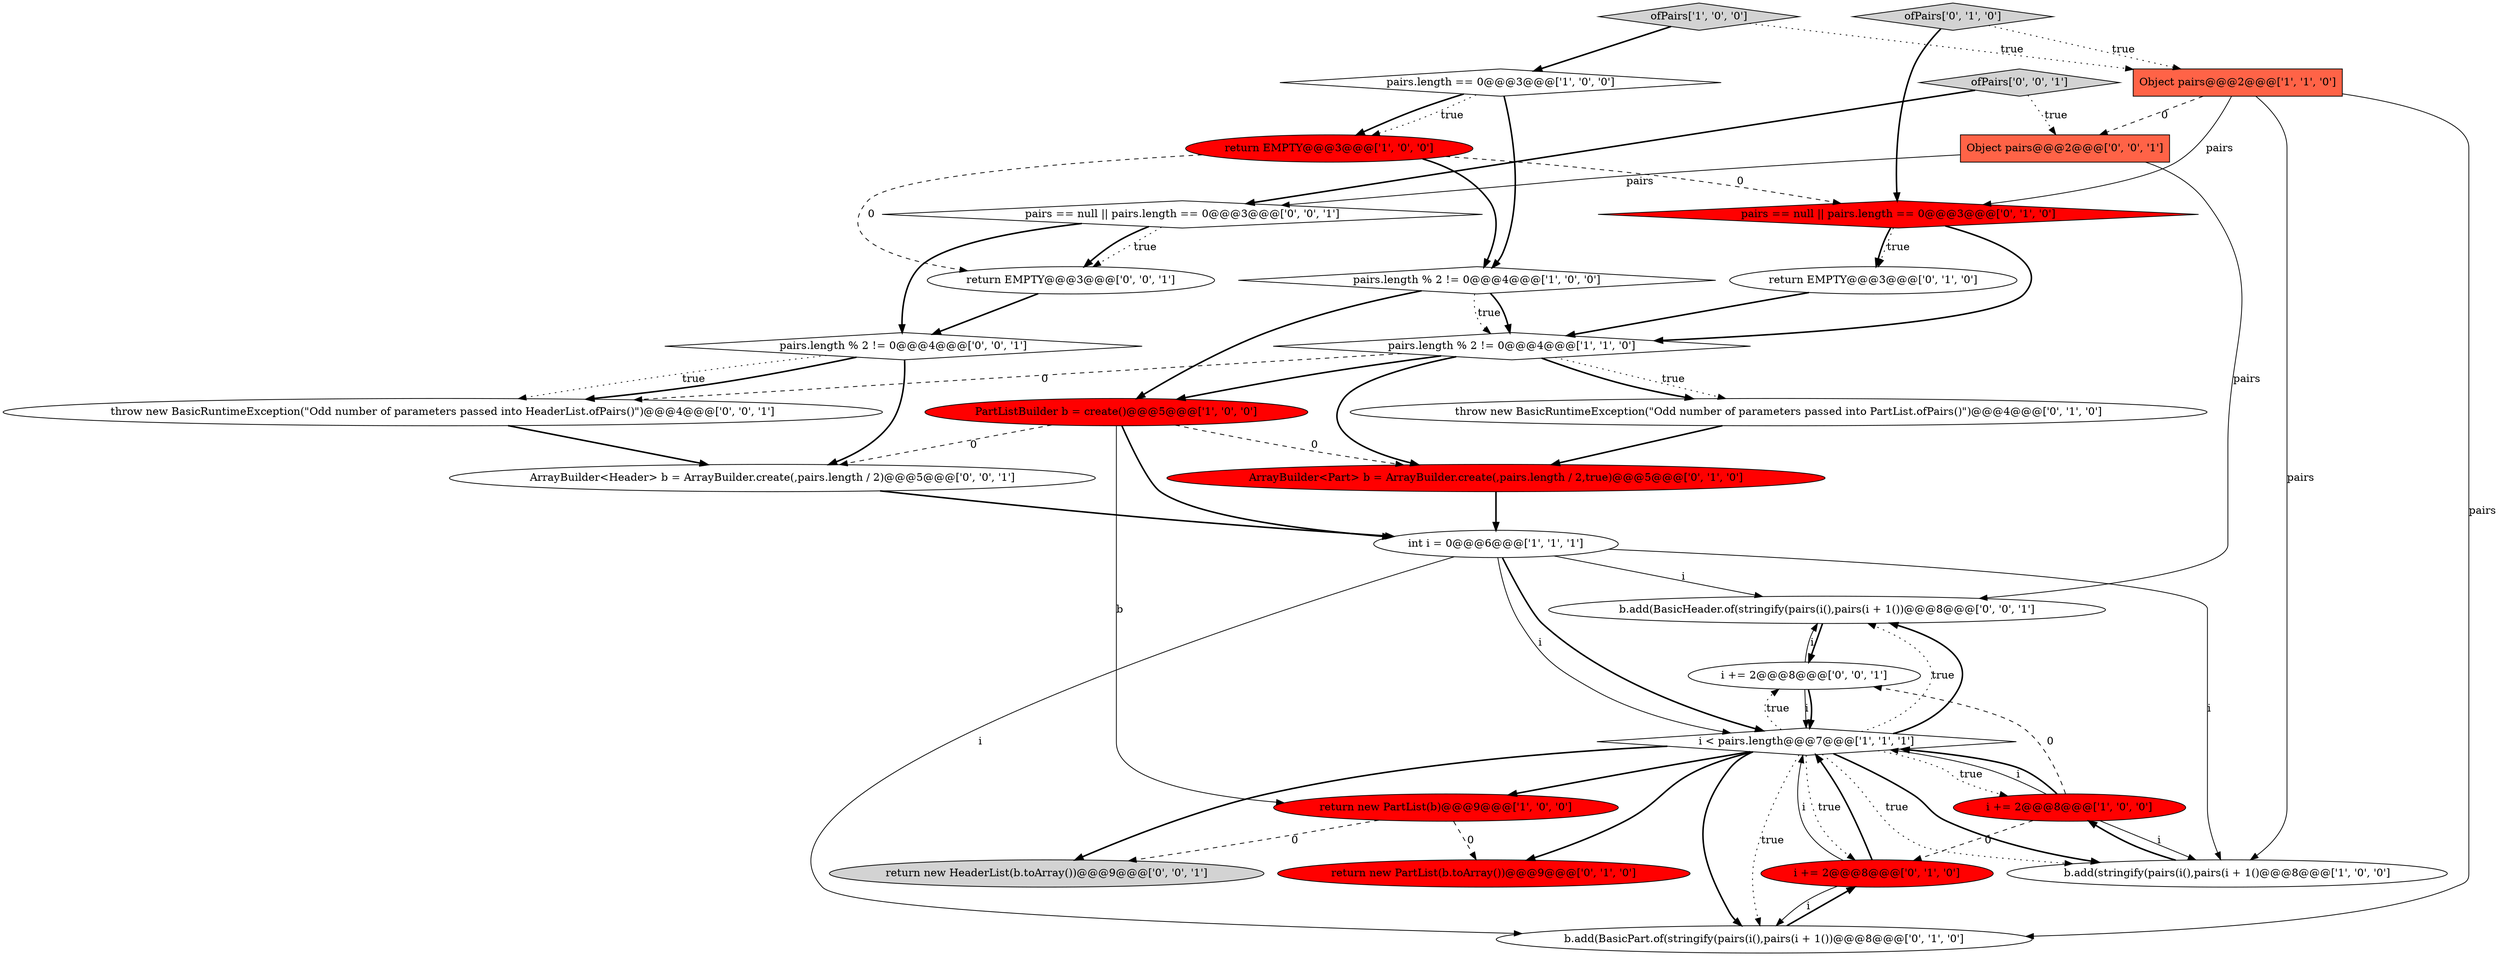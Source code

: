 digraph {
29 [style = filled, label = "return EMPTY@@@3@@@['0', '0', '1']", fillcolor = white, shape = ellipse image = "AAA0AAABBB3BBB"];
9 [style = filled, label = "return new PartList(b)@@@9@@@['1', '0', '0']", fillcolor = red, shape = ellipse image = "AAA1AAABBB1BBB"];
12 [style = filled, label = "throw new BasicRuntimeException(\"Odd number of parameters passed into PartList.ofPairs()\")@@@4@@@['0', '1', '0']", fillcolor = white, shape = ellipse image = "AAA0AAABBB2BBB"];
17 [style = filled, label = "i += 2@@@8@@@['0', '1', '0']", fillcolor = red, shape = ellipse image = "AAA1AAABBB2BBB"];
4 [style = filled, label = "pairs.length % 2 != 0@@@4@@@['1', '0', '0']", fillcolor = white, shape = diamond image = "AAA0AAABBB1BBB"];
21 [style = filled, label = "b.add(BasicHeader.of(stringify(pairs(i(),pairs(i + 1())@@@8@@@['0', '0', '1']", fillcolor = white, shape = ellipse image = "AAA0AAABBB3BBB"];
16 [style = filled, label = "ArrayBuilder<Part> b = ArrayBuilder.create(,pairs.length / 2,true)@@@5@@@['0', '1', '0']", fillcolor = red, shape = ellipse image = "AAA1AAABBB2BBB"];
22 [style = filled, label = "pairs.length % 2 != 0@@@4@@@['0', '0', '1']", fillcolor = white, shape = diamond image = "AAA0AAABBB3BBB"];
28 [style = filled, label = "ArrayBuilder<Header> b = ArrayBuilder.create(,pairs.length / 2)@@@5@@@['0', '0', '1']", fillcolor = white, shape = ellipse image = "AAA0AAABBB3BBB"];
24 [style = filled, label = "pairs == null || pairs.length == 0@@@3@@@['0', '0', '1']", fillcolor = white, shape = diamond image = "AAA0AAABBB3BBB"];
5 [style = filled, label = "i += 2@@@8@@@['1', '0', '0']", fillcolor = red, shape = ellipse image = "AAA1AAABBB1BBB"];
15 [style = filled, label = "return EMPTY@@@3@@@['0', '1', '0']", fillcolor = white, shape = ellipse image = "AAA0AAABBB2BBB"];
3 [style = filled, label = "b.add(stringify(pairs(i(),pairs(i + 1()@@@8@@@['1', '0', '0']", fillcolor = white, shape = ellipse image = "AAA0AAABBB1BBB"];
26 [style = filled, label = "return new HeaderList(b.toArray())@@@9@@@['0', '0', '1']", fillcolor = lightgray, shape = ellipse image = "AAA0AAABBB3BBB"];
0 [style = filled, label = "pairs.length == 0@@@3@@@['1', '0', '0']", fillcolor = white, shape = diamond image = "AAA0AAABBB1BBB"];
25 [style = filled, label = "ofPairs['0', '0', '1']", fillcolor = lightgray, shape = diamond image = "AAA0AAABBB3BBB"];
23 [style = filled, label = "throw new BasicRuntimeException(\"Odd number of parameters passed into HeaderList.ofPairs()\")@@@4@@@['0', '0', '1']", fillcolor = white, shape = ellipse image = "AAA0AAABBB3BBB"];
8 [style = filled, label = "int i = 0@@@6@@@['1', '1', '1']", fillcolor = white, shape = ellipse image = "AAA0AAABBB1BBB"];
7 [style = filled, label = "PartListBuilder b = create()@@@5@@@['1', '0', '0']", fillcolor = red, shape = ellipse image = "AAA1AAABBB1BBB"];
27 [style = filled, label = "i += 2@@@8@@@['0', '0', '1']", fillcolor = white, shape = ellipse image = "AAA0AAABBB3BBB"];
20 [style = filled, label = "Object pairs@@@2@@@['0', '0', '1']", fillcolor = tomato, shape = box image = "AAA0AAABBB3BBB"];
2 [style = filled, label = "i < pairs.length@@@7@@@['1', '1', '1']", fillcolor = white, shape = diamond image = "AAA0AAABBB1BBB"];
19 [style = filled, label = "ofPairs['0', '1', '0']", fillcolor = lightgray, shape = diamond image = "AAA0AAABBB2BBB"];
10 [style = filled, label = "ofPairs['1', '0', '0']", fillcolor = lightgray, shape = diamond image = "AAA0AAABBB1BBB"];
13 [style = filled, label = "return new PartList(b.toArray())@@@9@@@['0', '1', '0']", fillcolor = red, shape = ellipse image = "AAA1AAABBB2BBB"];
14 [style = filled, label = "b.add(BasicPart.of(stringify(pairs(i(),pairs(i + 1())@@@8@@@['0', '1', '0']", fillcolor = white, shape = ellipse image = "AAA0AAABBB2BBB"];
6 [style = filled, label = "return EMPTY@@@3@@@['1', '0', '0']", fillcolor = red, shape = ellipse image = "AAA1AAABBB1BBB"];
1 [style = filled, label = "Object pairs@@@2@@@['1', '1', '0']", fillcolor = tomato, shape = box image = "AAA0AAABBB1BBB"];
18 [style = filled, label = "pairs == null || pairs.length == 0@@@3@@@['0', '1', '0']", fillcolor = red, shape = diamond image = "AAA1AAABBB2BBB"];
11 [style = filled, label = "pairs.length % 2 != 0@@@4@@@['1', '1', '0']", fillcolor = white, shape = diamond image = "AAA0AAABBB1BBB"];
2->3 [style = dotted, label="true"];
11->16 [style = bold, label=""];
19->1 [style = dotted, label="true"];
20->24 [style = solid, label="pairs"];
8->21 [style = solid, label="i"];
19->18 [style = bold, label=""];
2->26 [style = bold, label=""];
8->3 [style = solid, label="i"];
22->23 [style = dotted, label="true"];
16->8 [style = bold, label=""];
5->3 [style = solid, label="i"];
21->27 [style = bold, label=""];
0->6 [style = bold, label=""];
7->16 [style = dashed, label="0"];
20->21 [style = solid, label="pairs"];
5->2 [style = solid, label="i"];
2->17 [style = dotted, label="true"];
11->12 [style = dotted, label="true"];
24->29 [style = dotted, label="true"];
2->3 [style = bold, label=""];
18->15 [style = dotted, label="true"];
18->15 [style = bold, label=""];
18->11 [style = bold, label=""];
4->11 [style = dotted, label="true"];
1->18 [style = solid, label="pairs"];
14->17 [style = bold, label=""];
11->12 [style = bold, label=""];
22->28 [style = bold, label=""];
2->21 [style = dotted, label="true"];
17->14 [style = solid, label="i"];
7->9 [style = solid, label="b"];
2->9 [style = bold, label=""];
12->16 [style = bold, label=""];
24->29 [style = bold, label=""];
0->6 [style = dotted, label="true"];
7->8 [style = bold, label=""];
24->22 [style = bold, label=""];
22->23 [style = bold, label=""];
4->7 [style = bold, label=""];
2->13 [style = bold, label=""];
6->18 [style = dashed, label="0"];
1->20 [style = dashed, label="0"];
23->28 [style = bold, label=""];
6->4 [style = bold, label=""];
25->24 [style = bold, label=""];
5->2 [style = bold, label=""];
3->5 [style = bold, label=""];
5->27 [style = dashed, label="0"];
6->29 [style = dashed, label="0"];
5->17 [style = dashed, label="0"];
15->11 [style = bold, label=""];
17->2 [style = bold, label=""];
8->2 [style = bold, label=""];
8->14 [style = solid, label="i"];
2->27 [style = dotted, label="true"];
0->4 [style = bold, label=""];
2->21 [style = bold, label=""];
7->28 [style = dashed, label="0"];
11->7 [style = bold, label=""];
25->20 [style = dotted, label="true"];
10->0 [style = bold, label=""];
2->14 [style = bold, label=""];
28->8 [style = bold, label=""];
9->13 [style = dashed, label="0"];
11->23 [style = dashed, label="0"];
9->26 [style = dashed, label="0"];
2->14 [style = dotted, label="true"];
1->14 [style = solid, label="pairs"];
10->1 [style = dotted, label="true"];
29->22 [style = bold, label=""];
17->2 [style = solid, label="i"];
2->5 [style = dotted, label="true"];
4->11 [style = bold, label=""];
27->21 [style = solid, label="i"];
27->2 [style = solid, label="i"];
27->2 [style = bold, label=""];
1->3 [style = solid, label="pairs"];
8->2 [style = solid, label="i"];
}
